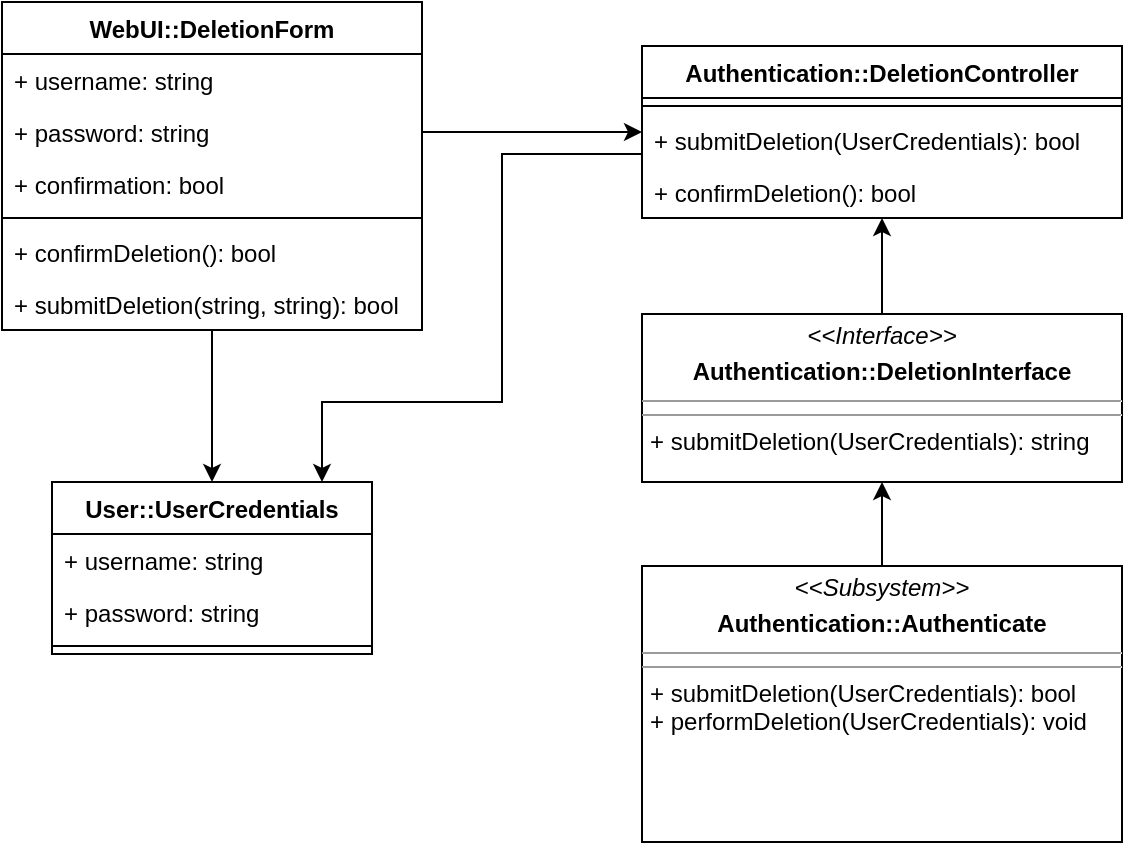 <mxfile version="20.4.2" type="device"><diagram id="C5RBs43oDa-KdzZeNtuy" name="Page-1"><mxGraphModel dx="1186" dy="765" grid="1" gridSize="10" guides="1" tooltips="1" connect="1" arrows="1" fold="1" page="1" pageScale="1" pageWidth="827" pageHeight="1169" math="0" shadow="0"><root><mxCell id="WIyWlLk6GJQsqaUBKTNV-0"/><mxCell id="WIyWlLk6GJQsqaUBKTNV-1" parent="WIyWlLk6GJQsqaUBKTNV-0"/><mxCell id="IMR9cta4CzssxrQyrbC0-22" style="edgeStyle=orthogonalEdgeStyle;rounded=0;orthogonalLoop=1;jettySize=auto;html=1;exitX=0.5;exitY=1;exitDx=0;exitDy=0;" edge="1" parent="WIyWlLk6GJQsqaUBKTNV-1" source="IMR9cta4CzssxrQyrbC0-4" target="IMR9cta4CzssxrQyrbC0-11"><mxGeometry relative="1" as="geometry"/></mxCell><mxCell id="IMR9cta4CzssxrQyrbC0-4" value="WebUI::DeletionForm" style="swimlane;fontStyle=1;align=center;verticalAlign=top;childLayout=stackLayout;horizontal=1;startSize=26;horizontalStack=0;resizeParent=1;resizeParentMax=0;resizeLast=0;collapsible=1;marginBottom=0;" vertex="1" parent="WIyWlLk6GJQsqaUBKTNV-1"><mxGeometry x="160" y="120" width="210" height="164" as="geometry"/></mxCell><mxCell id="IMR9cta4CzssxrQyrbC0-5" value="+ username: string" style="text;strokeColor=none;fillColor=none;align=left;verticalAlign=top;spacingLeft=4;spacingRight=4;overflow=hidden;rotatable=0;points=[[0,0.5],[1,0.5]];portConstraint=eastwest;" vertex="1" parent="IMR9cta4CzssxrQyrbC0-4"><mxGeometry y="26" width="210" height="26" as="geometry"/></mxCell><mxCell id="IMR9cta4CzssxrQyrbC0-8" value="+ password: string" style="text;strokeColor=none;fillColor=none;align=left;verticalAlign=top;spacingLeft=4;spacingRight=4;overflow=hidden;rotatable=0;points=[[0,0.5],[1,0.5]];portConstraint=eastwest;" vertex="1" parent="IMR9cta4CzssxrQyrbC0-4"><mxGeometry y="52" width="210" height="26" as="geometry"/></mxCell><mxCell id="IMR9cta4CzssxrQyrbC0-9" value="+ confirmation: bool" style="text;strokeColor=none;fillColor=none;align=left;verticalAlign=top;spacingLeft=4;spacingRight=4;overflow=hidden;rotatable=0;points=[[0,0.5],[1,0.5]];portConstraint=eastwest;" vertex="1" parent="IMR9cta4CzssxrQyrbC0-4"><mxGeometry y="78" width="210" height="26" as="geometry"/></mxCell><mxCell id="IMR9cta4CzssxrQyrbC0-6" value="" style="line;strokeWidth=1;fillColor=none;align=left;verticalAlign=middle;spacingTop=-1;spacingLeft=3;spacingRight=3;rotatable=0;labelPosition=right;points=[];portConstraint=eastwest;strokeColor=inherit;" vertex="1" parent="IMR9cta4CzssxrQyrbC0-4"><mxGeometry y="104" width="210" height="8" as="geometry"/></mxCell><mxCell id="IMR9cta4CzssxrQyrbC0-7" value="+ confirmDeletion(): bool" style="text;strokeColor=none;fillColor=none;align=left;verticalAlign=top;spacingLeft=4;spacingRight=4;overflow=hidden;rotatable=0;points=[[0,0.5],[1,0.5]];portConstraint=eastwest;" vertex="1" parent="IMR9cta4CzssxrQyrbC0-4"><mxGeometry y="112" width="210" height="26" as="geometry"/></mxCell><mxCell id="IMR9cta4CzssxrQyrbC0-10" value="+ submitDeletion(string, string): bool" style="text;strokeColor=none;fillColor=none;align=left;verticalAlign=top;spacingLeft=4;spacingRight=4;overflow=hidden;rotatable=0;points=[[0,0.5],[1,0.5]];portConstraint=eastwest;" vertex="1" parent="IMR9cta4CzssxrQyrbC0-4"><mxGeometry y="138" width="210" height="26" as="geometry"/></mxCell><mxCell id="IMR9cta4CzssxrQyrbC0-11" value="User::UserCredentials" style="swimlane;fontStyle=1;align=center;verticalAlign=top;childLayout=stackLayout;horizontal=1;startSize=26;horizontalStack=0;resizeParent=1;resizeParentMax=0;resizeLast=0;collapsible=1;marginBottom=0;" vertex="1" parent="WIyWlLk6GJQsqaUBKTNV-1"><mxGeometry x="185" y="360" width="160" height="86" as="geometry"/></mxCell><mxCell id="IMR9cta4CzssxrQyrbC0-12" value="+ username: string" style="text;strokeColor=none;fillColor=none;align=left;verticalAlign=top;spacingLeft=4;spacingRight=4;overflow=hidden;rotatable=0;points=[[0,0.5],[1,0.5]];portConstraint=eastwest;" vertex="1" parent="IMR9cta4CzssxrQyrbC0-11"><mxGeometry y="26" width="160" height="26" as="geometry"/></mxCell><mxCell id="IMR9cta4CzssxrQyrbC0-13" value="+ password: string" style="text;strokeColor=none;fillColor=none;align=left;verticalAlign=top;spacingLeft=4;spacingRight=4;overflow=hidden;rotatable=0;points=[[0,0.5],[1,0.5]];portConstraint=eastwest;" vertex="1" parent="IMR9cta4CzssxrQyrbC0-11"><mxGeometry y="52" width="160" height="26" as="geometry"/></mxCell><mxCell id="IMR9cta4CzssxrQyrbC0-14" value="" style="line;strokeWidth=1;fillColor=none;align=left;verticalAlign=middle;spacingTop=-1;spacingLeft=3;spacingRight=3;rotatable=0;labelPosition=right;points=[];portConstraint=eastwest;strokeColor=inherit;" vertex="1" parent="IMR9cta4CzssxrQyrbC0-11"><mxGeometry y="78" width="160" height="8" as="geometry"/></mxCell><mxCell id="IMR9cta4CzssxrQyrbC0-15" value="Authentication::DeletionController" style="swimlane;fontStyle=1;align=center;verticalAlign=top;childLayout=stackLayout;horizontal=1;startSize=26;horizontalStack=0;resizeParent=1;resizeParentMax=0;resizeLast=0;collapsible=1;marginBottom=0;" vertex="1" parent="WIyWlLk6GJQsqaUBKTNV-1"><mxGeometry x="480" y="142" width="240" height="86" as="geometry"/></mxCell><mxCell id="IMR9cta4CzssxrQyrbC0-16" value="" style="line;strokeWidth=1;fillColor=none;align=left;verticalAlign=middle;spacingTop=-1;spacingLeft=3;spacingRight=3;rotatable=0;labelPosition=right;points=[];portConstraint=eastwest;strokeColor=inherit;" vertex="1" parent="IMR9cta4CzssxrQyrbC0-15"><mxGeometry y="26" width="240" height="8" as="geometry"/></mxCell><mxCell id="IMR9cta4CzssxrQyrbC0-17" value="+ submitDeletion(UserCredentials): bool" style="text;strokeColor=none;fillColor=none;align=left;verticalAlign=top;spacingLeft=4;spacingRight=4;overflow=hidden;rotatable=0;points=[[0,0.5],[1,0.5]];portConstraint=eastwest;" vertex="1" parent="IMR9cta4CzssxrQyrbC0-15"><mxGeometry y="34" width="240" height="26" as="geometry"/></mxCell><mxCell id="IMR9cta4CzssxrQyrbC0-21" value="+ confirmDeletion(): bool" style="text;strokeColor=none;fillColor=none;align=left;verticalAlign=top;spacingLeft=4;spacingRight=4;overflow=hidden;rotatable=0;points=[[0,0.5],[1,0.5]];portConstraint=eastwest;" vertex="1" parent="IMR9cta4CzssxrQyrbC0-15"><mxGeometry y="60" width="240" height="26" as="geometry"/></mxCell><mxCell id="IMR9cta4CzssxrQyrbC0-25" style="edgeStyle=orthogonalEdgeStyle;rounded=0;orthogonalLoop=1;jettySize=auto;html=1;exitX=0.5;exitY=0;exitDx=0;exitDy=0;" edge="1" parent="WIyWlLk6GJQsqaUBKTNV-1" source="IMR9cta4CzssxrQyrbC0-18" target="IMR9cta4CzssxrQyrbC0-15"><mxGeometry relative="1" as="geometry"/></mxCell><mxCell id="IMR9cta4CzssxrQyrbC0-18" value="&lt;p style=&quot;margin:0px;margin-top:4px;text-align:center;&quot;&gt;&lt;i&gt;&amp;lt;&amp;lt;Interface&amp;gt;&amp;gt;&lt;/i&gt;&lt;b&gt;&lt;br&gt;&lt;/b&gt;&lt;/p&gt;&lt;p style=&quot;margin:0px;margin-top:4px;text-align:center;&quot;&gt;&lt;b&gt;Authentication::DeletionInterface&lt;/b&gt;&lt;br&gt;&lt;/p&gt;&lt;hr size=&quot;1&quot;&gt;&lt;hr size=&quot;1&quot;&gt;&lt;p style=&quot;margin:0px;margin-left:4px;&quot;&gt;+ submitDeletion(UserCredentials): string&lt;br&gt;&lt;/p&gt;" style="verticalAlign=top;align=left;overflow=fill;fontSize=12;fontFamily=Helvetica;html=1;" vertex="1" parent="WIyWlLk6GJQsqaUBKTNV-1"><mxGeometry x="480" y="276" width="240" height="84" as="geometry"/></mxCell><mxCell id="IMR9cta4CzssxrQyrbC0-26" style="edgeStyle=orthogonalEdgeStyle;rounded=0;orthogonalLoop=1;jettySize=auto;html=1;exitX=0.5;exitY=0;exitDx=0;exitDy=0;" edge="1" parent="WIyWlLk6GJQsqaUBKTNV-1" source="IMR9cta4CzssxrQyrbC0-19" target="IMR9cta4CzssxrQyrbC0-18"><mxGeometry relative="1" as="geometry"/></mxCell><mxCell id="IMR9cta4CzssxrQyrbC0-19" value="&lt;p style=&quot;margin:0px;margin-top:4px;text-align:center;&quot;&gt;&lt;i&gt;&amp;lt;&amp;lt;Subsystem&amp;gt;&amp;gt;&lt;/i&gt;&lt;/p&gt;&lt;p style=&quot;margin:0px;margin-top:4px;text-align:center;&quot;&gt;&lt;b&gt;Authentication::Authenticate&lt;/b&gt;&lt;br&gt;&lt;/p&gt;&lt;hr size=&quot;1&quot;&gt;&lt;hr size=&quot;1&quot;&gt;&lt;p style=&quot;margin:0px;margin-left:4px;&quot;&gt;+ submitDeletion(UserCredentials): bool&lt;br&gt;&lt;/p&gt;&lt;p style=&quot;margin:0px;margin-left:4px;&quot;&gt;+ performDeletion(UserCredentials): void&lt;/p&gt;" style="verticalAlign=top;align=left;overflow=fill;fontSize=12;fontFamily=Helvetica;html=1;" vertex="1" parent="WIyWlLk6GJQsqaUBKTNV-1"><mxGeometry x="480" y="402" width="240" height="138" as="geometry"/></mxCell><mxCell id="IMR9cta4CzssxrQyrbC0-23" style="edgeStyle=orthogonalEdgeStyle;rounded=0;orthogonalLoop=1;jettySize=auto;html=1;exitX=0;exitY=0.5;exitDx=0;exitDy=0;" edge="1" parent="WIyWlLk6GJQsqaUBKTNV-1" source="IMR9cta4CzssxrQyrbC0-21" target="IMR9cta4CzssxrQyrbC0-11"><mxGeometry relative="1" as="geometry"><Array as="points"><mxPoint x="410" y="196"/><mxPoint x="410" y="320"/><mxPoint x="320" y="320"/></Array></mxGeometry></mxCell><mxCell id="IMR9cta4CzssxrQyrbC0-24" style="edgeStyle=orthogonalEdgeStyle;rounded=0;orthogonalLoop=1;jettySize=auto;html=1;exitX=1;exitY=0.5;exitDx=0;exitDy=0;" edge="1" parent="WIyWlLk6GJQsqaUBKTNV-1" source="IMR9cta4CzssxrQyrbC0-8" target="IMR9cta4CzssxrQyrbC0-15"><mxGeometry relative="1" as="geometry"/></mxCell></root></mxGraphModel></diagram></mxfile>